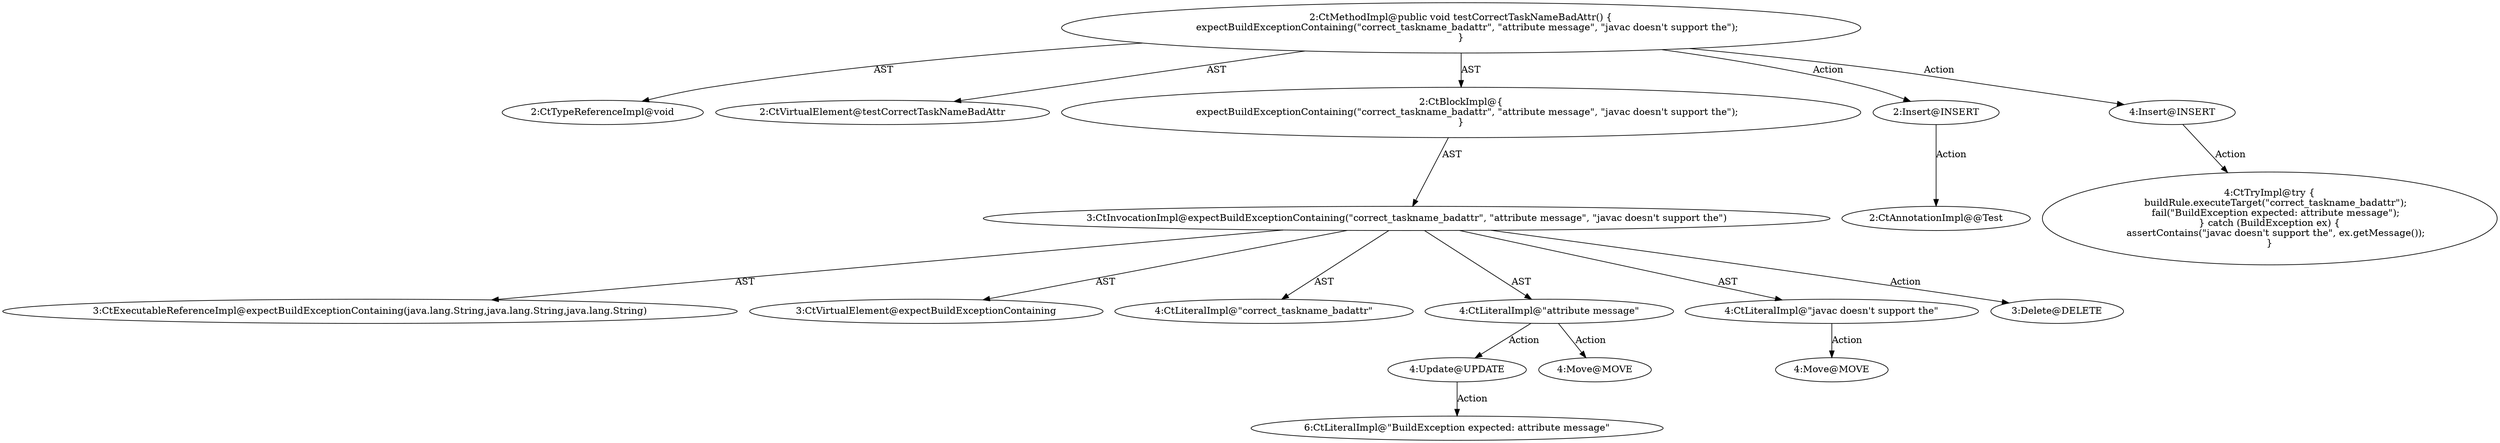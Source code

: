 digraph "testCorrectTaskNameBadAttr#?" {
0 [label="2:CtTypeReferenceImpl@void" shape=ellipse]
1 [label="2:CtVirtualElement@testCorrectTaskNameBadAttr" shape=ellipse]
2 [label="3:CtExecutableReferenceImpl@expectBuildExceptionContaining(java.lang.String,java.lang.String,java.lang.String)" shape=ellipse]
3 [label="3:CtVirtualElement@expectBuildExceptionContaining" shape=ellipse]
4 [label="4:CtLiteralImpl@\"correct_taskname_badattr\"" shape=ellipse]
5 [label="4:CtLiteralImpl@\"attribute message\"" shape=ellipse]
6 [label="4:CtLiteralImpl@\"javac doesn't support the\"" shape=ellipse]
7 [label="3:CtInvocationImpl@expectBuildExceptionContaining(\"correct_taskname_badattr\", \"attribute message\", \"javac doesn't support the\")" shape=ellipse]
8 [label="2:CtBlockImpl@\{
    expectBuildExceptionContaining(\"correct_taskname_badattr\", \"attribute message\", \"javac doesn't support the\");
\}" shape=ellipse]
9 [label="2:CtMethodImpl@public void testCorrectTaskNameBadAttr() \{
    expectBuildExceptionContaining(\"correct_taskname_badattr\", \"attribute message\", \"javac doesn't support the\");
\}" shape=ellipse]
10 [label="4:Update@UPDATE" shape=ellipse]
11 [label="6:CtLiteralImpl@\"BuildException expected: attribute message\"" shape=ellipse]
12 [label="3:Delete@DELETE" shape=ellipse]
13 [label="2:Insert@INSERT" shape=ellipse]
14 [label="2:CtAnnotationImpl@@Test" shape=ellipse]
15 [label="4:Insert@INSERT" shape=ellipse]
16 [label="4:CtTryImpl@try \{
    buildRule.executeTarget(\"correct_taskname_badattr\");
    fail(\"BuildException expected: attribute message\");
\} catch (BuildException ex) \{
    assertContains(\"javac doesn't support the\", ex.getMessage());
\}" shape=ellipse]
17 [label="4:Move@MOVE" shape=ellipse]
18 [label="4:Move@MOVE" shape=ellipse]
5 -> 10 [label="Action"];
5 -> 17 [label="Action"];
6 -> 18 [label="Action"];
7 -> 3 [label="AST"];
7 -> 2 [label="AST"];
7 -> 4 [label="AST"];
7 -> 5 [label="AST"];
7 -> 6 [label="AST"];
7 -> 12 [label="Action"];
8 -> 7 [label="AST"];
9 -> 1 [label="AST"];
9 -> 0 [label="AST"];
9 -> 8 [label="AST"];
9 -> 13 [label="Action"];
9 -> 15 [label="Action"];
10 -> 11 [label="Action"];
13 -> 14 [label="Action"];
15 -> 16 [label="Action"];
}